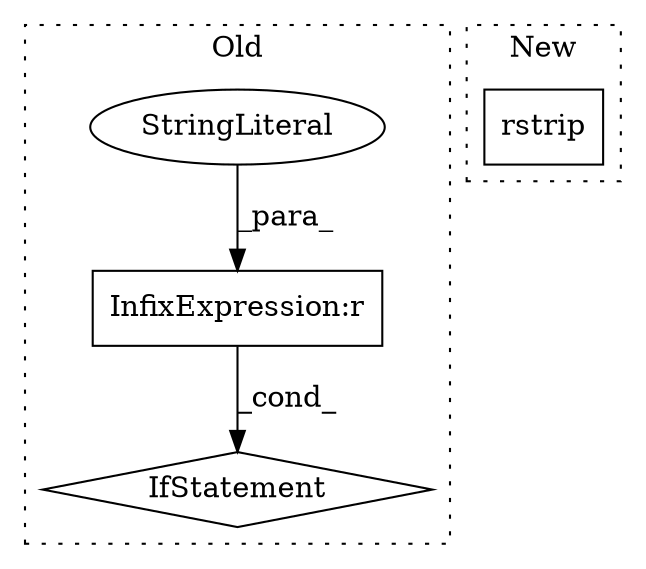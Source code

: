 digraph G {
subgraph cluster0 {
1 [label="IfStatement" a="25" s="910,944" l="4,2" shape="diamond"];
3 [label="InfixExpression:r" a="27" s="932" l="4" shape="box"];
4 [label="StringLiteral" a="45" s="936" l="8" shape="ellipse"];
label = "Old";
style="dotted";
}
subgraph cluster1 {
2 [label="rstrip" a="32" s="1200" l="8" shape="box"];
label = "New";
style="dotted";
}
3 -> 1 [label="_cond_"];
4 -> 3 [label="_para_"];
}